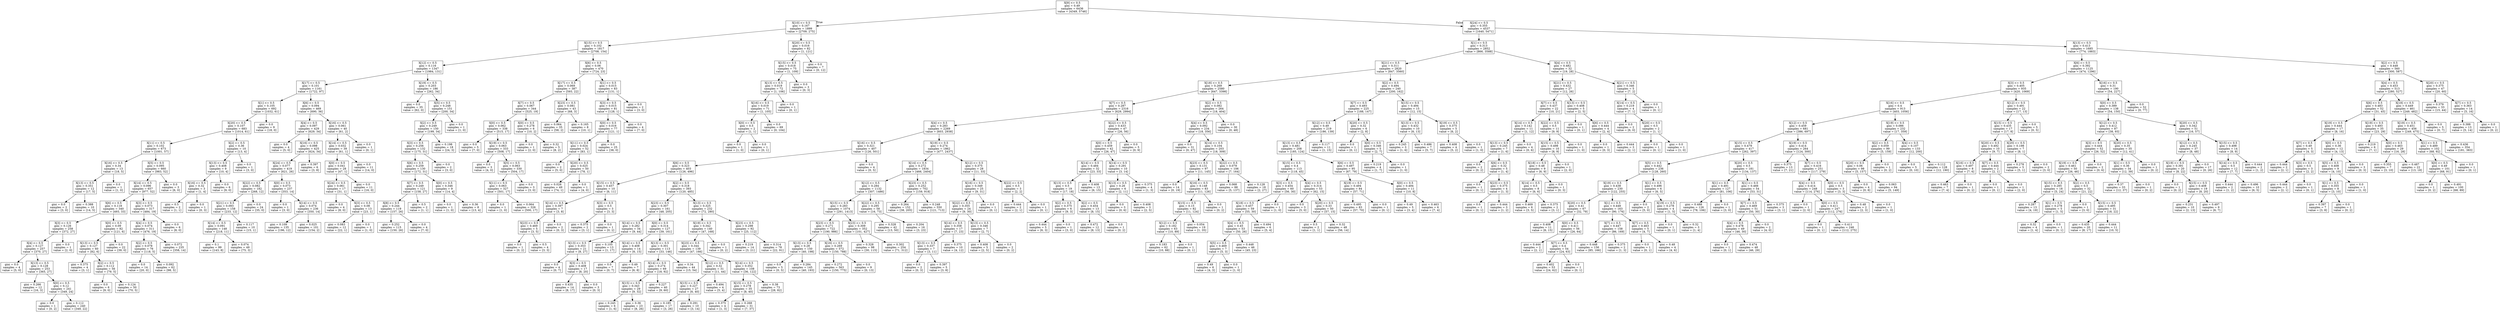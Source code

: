 digraph Tree {
node [shape=box] ;
0 [label="X[9] <= 0.5\ngini = 0.49\nsamples = 6436\nvalue = [4349, 5746]"] ;
1 [label="X[10] <= 0.5\ngini = 0.167\nsamples = 1899\nvalue = [2709, 275]"] ;
0 -> 1 [labeldistance=2.5, labelangle=45, headlabel="True"] ;
2 [label="X[15] <= 0.5\ngini = 0.102\nsamples = 1817\nvalue = [2708, 154]"] ;
1 -> 2 ;
3 [label="X[12] <= 0.5\ngini = 0.116\nsamples = 1347\nvalue = [1984, 131]"] ;
2 -> 3 ;
4 [label="X[17] <= 0.5\ngini = 0.101\nsamples = 1161\nvalue = [1722, 97]"] ;
3 -> 4 ;
5 [label="X[1] <= 0.5\ngini = 0.105\nsamples = 692\nvalue = [1032, 61]"] ;
4 -> 5 ;
6 [label="X[20] <= 0.5\ngini = 0.107\nsamples = 683\nvalue = [1014, 61]"] ;
5 -> 6 ;
7 [label="X[11] <= 0.5\ngini = 0.102\nsamples = 673\nvalue = [1001, 57]"] ;
6 -> 7 ;
8 [label="X[16] <= 0.5\ngini = 0.34\nsamples = 13\nvalue = [18, 5]"] ;
7 -> 8 ;
9 [label="X[13] <= 0.5\ngini = 0.351\nsamples = 12\nvalue = [17, 5]"] ;
8 -> 9 ;
10 [label="gini = 0.0\nsamples = 2\nvalue = [3, 0]"] ;
9 -> 10 ;
11 [label="gini = 0.388\nsamples = 10\nvalue = [14, 5]"] ;
9 -> 11 ;
12 [label="gini = 0.0\nsamples = 1\nvalue = [1, 0]"] ;
8 -> 12 ;
13 [label="X[5] <= 0.5\ngini = 0.095\nsamples = 660\nvalue = [983, 52]"] ;
7 -> 13 ;
14 [label="X[14] <= 0.5\ngini = 0.096\nsamples = 657\nvalue = [977, 52]"] ;
13 -> 14 ;
15 [label="X[6] <= 0.5\ngini = 0.118\nsamples = 340\nvalue = [493, 33]"] ;
14 -> 15 ;
16 [label="X[3] <= 0.5\ngini = 0.126\nsamples = 258\nvalue = [372, 27]"] ;
15 -> 16 ;
17 [label="X[4] <= 0.5\ngini = 0.127\nsamples = 257\nvalue = [370, 27]"] ;
16 -> 17 ;
18 [label="gini = 0.0\nsamples = 4\nvalue = [5, 0]"] ;
17 -> 18 ;
19 [label="X[13] <= 0.5\ngini = 0.128\nsamples = 253\nvalue = [365, 27]"] ;
17 -> 19 ;
20 [label="gini = 0.266\nsamples = 12\nvalue = [16, 3]"] ;
19 -> 20 ;
21 [label="X[0] <= 0.5\ngini = 0.12\nsamples = 241\nvalue = [349, 24]"] ;
19 -> 21 ;
22 [label="gini = 0.0\nsamples = 1\nvalue = [0, 2]"] ;
21 -> 22 ;
23 [label="gini = 0.112\nsamples = 240\nvalue = [349, 22]"] ;
21 -> 23 ;
24 [label="gini = 0.0\nsamples = 1\nvalue = [2, 0]"] ;
16 -> 24 ;
25 [label="X[0] <= 0.5\ngini = 0.09\nsamples = 82\nvalue = [121, 6]"] ;
15 -> 25 ;
26 [label="X[13] <= 0.5\ngini = 0.127\nsamples = 60\nvalue = [82, 6]"] ;
25 -> 26 ;
27 [label="gini = 0.375\nsamples = 4\nvalue = [3, 1]"] ;
26 -> 27 ;
28 [label="X[2] <= 0.5\ngini = 0.112\nsamples = 56\nvalue = [79, 5]"] ;
26 -> 28 ;
29 [label="gini = 0.0\nsamples = 6\nvalue = [9, 0]"] ;
28 -> 29 ;
30 [label="gini = 0.124\nsamples = 50\nvalue = [70, 5]"] ;
28 -> 30 ;
31 [label="gini = 0.0\nsamples = 22\nvalue = [39, 0]"] ;
25 -> 31 ;
32 [label="X[3] <= 0.5\ngini = 0.073\nsamples = 317\nvalue = [484, 19]"] ;
14 -> 32 ;
33 [label="X[4] <= 0.5\ngini = 0.074\nsamples = 311\nvalue = [476, 19]"] ;
32 -> 33 ;
34 [label="X[2] <= 0.5\ngini = 0.078\nsamples = 76\nvalue = [118, 5]"] ;
33 -> 34 ;
35 [label="gini = 0.0\nsamples = 14\nvalue = [20, 0]"] ;
34 -> 35 ;
36 [label="gini = 0.092\nsamples = 62\nvalue = [98, 5]"] ;
34 -> 36 ;
37 [label="gini = 0.072\nsamples = 235\nvalue = [358, 14]"] ;
33 -> 37 ;
38 [label="gini = 0.0\nsamples = 6\nvalue = [8, 0]"] ;
32 -> 38 ;
39 [label="gini = 0.0\nsamples = 3\nvalue = [6, 0]"] ;
13 -> 39 ;
40 [label="X[2] <= 0.5\ngini = 0.36\nsamples = 10\nvalue = [13, 4]"] ;
6 -> 40 ;
41 [label="X[13] <= 0.5\ngini = 0.408\nsamples = 9\nvalue = [10, 4]"] ;
40 -> 41 ;
42 [label="X[16] <= 0.5\ngini = 0.32\nsamples = 3\nvalue = [1, 4]"] ;
41 -> 42 ;
43 [label="gini = 0.5\nsamples = 2\nvalue = [1, 1]"] ;
42 -> 43 ;
44 [label="gini = 0.0\nsamples = 1\nvalue = [0, 3]"] ;
42 -> 44 ;
45 [label="gini = 0.0\nsamples = 6\nvalue = [9, 0]"] ;
41 -> 45 ;
46 [label="gini = 0.0\nsamples = 1\nvalue = [3, 0]"] ;
40 -> 46 ;
47 [label="gini = 0.0\nsamples = 9\nvalue = [18, 0]"] ;
5 -> 47 ;
48 [label="X[6] <= 0.5\ngini = 0.094\nsamples = 469\nvalue = [690, 36]"] ;
4 -> 48 ;
49 [label="X[4] <= 0.5\ngini = 0.097\nsamples = 429\nvalue = [629, 34]"] ;
48 -> 49 ;
50 [label="gini = 0.0\nsamples = 4\nvalue = [5, 0]"] ;
49 -> 50 ;
51 [label="X[16] <= 0.5\ngini = 0.098\nsamples = 425\nvalue = [624, 34]"] ;
49 -> 51 ;
52 [label="X[24] <= 0.5\ngini = 0.077\nsamples = 419\nvalue = [621, 26]"] ;
51 -> 52 ;
53 [label="X[22] <= 0.5\ngini = 0.082\nsamples = 182\nvalue = [268, 12]"] ;
52 -> 53 ;
54 [label="X[21] <= 0.5\ngini = 0.093\nsamples = 158\nvalue = [233, 12]"] ;
53 -> 54 ;
55 [label="X[14] <= 0.5\ngini = 0.091\nsamples = 148\nvalue = [218, 11]"] ;
54 -> 55 ;
56 [label="gini = 0.1\nsamples = 99\nvalue = [143, 8]"] ;
55 -> 56 ;
57 [label="gini = 0.074\nsamples = 49\nvalue = [75, 3]"] ;
55 -> 57 ;
58 [label="gini = 0.117\nsamples = 10\nvalue = [15, 1]"] ;
54 -> 58 ;
59 [label="gini = 0.0\nsamples = 24\nvalue = [35, 0]"] ;
53 -> 59 ;
60 [label="X[0] <= 0.5\ngini = 0.073\nsamples = 237\nvalue = [353, 14]"] ;
52 -> 60 ;
61 [label="gini = 0.0\nsamples = 1\nvalue = [3, 0]"] ;
60 -> 61 ;
62 [label="X[14] <= 0.5\ngini = 0.074\nsamples = 236\nvalue = [350, 14]"] ;
60 -> 62 ;
63 [label="gini = 0.109\nsamples = 135\nvalue = [196, 12]"] ;
62 -> 63 ;
64 [label="gini = 0.025\nsamples = 101\nvalue = [154, 2]"] ;
62 -> 64 ;
65 [label="gini = 0.397\nsamples = 6\nvalue = [3, 8]"] ;
51 -> 65 ;
66 [label="X[16] <= 0.5\ngini = 0.061\nsamples = 40\nvalue = [61, 2]"] ;
48 -> 66 ;
67 [label="X[14] <= 0.5\ngini = 0.032\nsamples = 39\nvalue = [61, 1]"] ;
66 -> 67 ;
68 [label="X[0] <= 0.5\ngini = 0.041\nsamples = 28\nvalue = [47, 1]"] ;
67 -> 68 ;
69 [label="X[24] <= 0.5\ngini = 0.061\nsamples = 17\nvalue = [31, 1]"] ;
68 -> 69 ;
70 [label="gini = 0.0\nsamples = 4\nvalue = [8, 0]"] ;
69 -> 70 ;
71 [label="X[3] <= 0.5\ngini = 0.08\nsamples = 13\nvalue = [23, 1]"] ;
69 -> 71 ;
72 [label="gini = 0.083\nsamples = 12\nvalue = [22, 1]"] ;
71 -> 72 ;
73 [label="gini = 0.0\nsamples = 1\nvalue = [1, 0]"] ;
71 -> 73 ;
74 [label="gini = 0.0\nsamples = 11\nvalue = [16, 0]"] ;
68 -> 74 ;
75 [label="gini = 0.0\nsamples = 11\nvalue = [14, 0]"] ;
67 -> 75 ;
76 [label="gini = 0.0\nsamples = 1\nvalue = [0, 1]"] ;
66 -> 76 ;
77 [label="X[19] <= 0.5\ngini = 0.203\nsamples = 186\nvalue = [262, 34]"] ;
3 -> 77 ;
78 [label="gini = 0.0\nsamples = 35\nvalue = [62, 0]"] ;
77 -> 78 ;
79 [label="X[5] <= 0.5\ngini = 0.248\nsamples = 151\nvalue = [200, 34]"] ;
77 -> 79 ;
80 [label="X[2] <= 0.5\ngini = 0.249\nsamples = 150\nvalue = [199, 34]"] ;
79 -> 80 ;
81 [label="X[3] <= 0.5\ngini = 0.256\nsamples = 132\nvalue = [175, 31]"] ;
80 -> 81 ;
82 [label="X[6] <= 0.5\ngini = 0.259\nsamples = 130\nvalue = [172, 31]"] ;
81 -> 82 ;
83 [label="X[7] <= 0.5\ngini = 0.249\nsamples = 121\nvalue = [158, 27]"] ;
82 -> 83 ;
84 [label="X[8] <= 0.5\ngini = 0.244\nsamples = 119\nvalue = [157, 26]"] ;
83 -> 84 ;
85 [label="gini = 0.252\nsamples = 115\nvalue = [150, 26]"] ;
84 -> 85 ;
86 [label="gini = 0.0\nsamples = 4\nvalue = [7, 0]"] ;
84 -> 86 ;
87 [label="gini = 0.5\nsamples = 2\nvalue = [1, 1]"] ;
83 -> 87 ;
88 [label="X[0] <= 0.5\ngini = 0.346\nsamples = 9\nvalue = [14, 4]"] ;
82 -> 88 ;
89 [label="gini = 0.0\nsamples = 1\nvalue = [1, 0]"] ;
88 -> 89 ;
90 [label="gini = 0.36\nsamples = 8\nvalue = [13, 4]"] ;
88 -> 90 ;
91 [label="gini = 0.0\nsamples = 2\nvalue = [3, 0]"] ;
81 -> 91 ;
92 [label="gini = 0.198\nsamples = 18\nvalue = [24, 3]"] ;
80 -> 92 ;
93 [label="gini = 0.0\nsamples = 1\nvalue = [1, 0]"] ;
79 -> 93 ;
94 [label="X[6] <= 0.5\ngini = 0.06\nsamples = 470\nvalue = [724, 23]"] ;
2 -> 94 ;
95 [label="X[17] <= 0.5\ngini = 0.069\nsamples = 387\nvalue = [593, 22]"] ;
94 -> 95 ;
96 [label="X[7] <= 0.5\ngini = 0.067\nsamples = 344\nvalue = [525, 19]"] ;
95 -> 96 ;
97 [label="X[0] <= 0.5\ngini = 0.062\nsamples = 338\nvalue = [515, 17]"] ;
96 -> 97 ;
98 [label="gini = 0.0\nsamples = 5\nvalue = [7, 0]"] ;
97 -> 98 ;
99 [label="X[19] <= 0.5\ngini = 0.063\nsamples = 333\nvalue = [508, 17]"] ;
97 -> 99 ;
100 [label="gini = 0.0\nsamples = 3\nvalue = [4, 0]"] ;
99 -> 100 ;
101 [label="X[5] <= 0.5\ngini = 0.063\nsamples = 330\nvalue = [504, 17]"] ;
99 -> 101 ;
102 [label="X[11] <= 0.5\ngini = 0.063\nsamples = 327\nvalue = [501, 17]"] ;
101 -> 102 ;
103 [label="gini = 0.0\nsamples = 1\nvalue = [1, 0]"] ;
102 -> 103 ;
104 [label="gini = 0.064\nsamples = 326\nvalue = [500, 17]"] ;
102 -> 104 ;
105 [label="gini = 0.0\nsamples = 3\nvalue = [3, 0]"] ;
101 -> 105 ;
106 [label="X[0] <= 0.5\ngini = 0.278\nsamples = 6\nvalue = [10, 2]"] ;
96 -> 106 ;
107 [label="gini = 0.0\nsamples = 1\nvalue = [2, 0]"] ;
106 -> 107 ;
108 [label="gini = 0.32\nsamples = 5\nvalue = [8, 2]"] ;
106 -> 108 ;
109 [label="X[23] <= 0.5\ngini = 0.081\nsamples = 43\nvalue = [68, 3]"] ;
95 -> 109 ;
110 [label="gini = 0.064\nsamples = 35\nvalue = [58, 2]"] ;
109 -> 110 ;
111 [label="gini = 0.165\nsamples = 8\nvalue = [10, 1]"] ;
109 -> 111 ;
112 [label="X[1] <= 0.5\ngini = 0.015\nsamples = 83\nvalue = [131, 1]"] ;
94 -> 112 ;
113 [label="X[3] <= 0.5\ngini = 0.015\nsamples = 81\nvalue = [128, 1]"] ;
112 -> 113 ;
114 [label="X[0] <= 0.5\ngini = 0.016\nsamples = 77\nvalue = [121, 1]"] ;
113 -> 114 ;
115 [label="X[11] <= 0.5\ngini = 0.024\nsamples = 52\nvalue = [83, 1]"] ;
114 -> 115 ;
116 [label="gini = 0.0\nsamples = 2\nvalue = [5, 0]"] ;
115 -> 116 ;
117 [label="X[20] <= 0.5\ngini = 0.025\nsamples = 50\nvalue = [78, 1]"] ;
115 -> 117 ;
118 [label="gini = 0.026\nsamples = 49\nvalue = [74, 1]"] ;
117 -> 118 ;
119 [label="gini = 0.0\nsamples = 1\nvalue = [4, 0]"] ;
117 -> 119 ;
120 [label="gini = 0.0\nsamples = 25\nvalue = [38, 0]"] ;
114 -> 120 ;
121 [label="gini = 0.0\nsamples = 4\nvalue = [7, 0]"] ;
113 -> 121 ;
122 [label="gini = 0.0\nsamples = 2\nvalue = [3, 0]"] ;
112 -> 122 ;
123 [label="X[20] <= 0.5\ngini = 0.016\nsamples = 82\nvalue = [1, 121]"] ;
1 -> 123 ;
124 [label="X[15] <= 0.5\ngini = 0.018\nsamples = 75\nvalue = [1, 109]"] ;
123 -> 124 ;
125 [label="X[13] <= 0.5\ngini = 0.019\nsamples = 72\nvalue = [1, 106]"] ;
124 -> 125 ;
126 [label="X[16] <= 0.5\ngini = 0.019\nsamples = 71\nvalue = [1, 105]"] ;
125 -> 126 ;
127 [label="X[0] <= 0.5\ngini = 0.5\nsamples = 2\nvalue = [1, 1]"] ;
126 -> 127 ;
128 [label="gini = 0.0\nsamples = 1\nvalue = [1, 0]"] ;
127 -> 128 ;
129 [label="gini = 0.0\nsamples = 1\nvalue = [0, 1]"] ;
127 -> 129 ;
130 [label="gini = 0.0\nsamples = 69\nvalue = [0, 104]"] ;
126 -> 130 ;
131 [label="gini = 0.0\nsamples = 1\nvalue = [0, 1]"] ;
125 -> 131 ;
132 [label="gini = 0.0\nsamples = 3\nvalue = [0, 3]"] ;
124 -> 132 ;
133 [label="gini = 0.0\nsamples = 7\nvalue = [0, 12]"] ;
123 -> 133 ;
134 [label="X[24] <= 0.5\ngini = 0.355\nsamples = 4537\nvalue = [1640, 5471]"] ;
0 -> 134 [labeldistance=2.5, labelangle=-45, headlabel="False"] ;
135 [label="X[1] <= 0.5\ngini = 0.313\nsamples = 2852\nvalue = [866, 3588]"] ;
134 -> 135 ;
136 [label="X[21] <= 0.5\ngini = 0.311\nsamples = 2820\nvalue = [847, 3560]"] ;
135 -> 136 ;
137 [label="X[18] <= 0.5\ngini = 0.269\nsamples = 2580\nvalue = [647, 3398]"] ;
136 -> 137 ;
138 [label="X[7] <= 0.5\ngini = 0.287\nsamples = 2316\nvalue = [629, 2994]"] ;
137 -> 138 ;
139 [label="X[4] <= 0.5\ngini = 0.283\nsamples = 2269\nvalue = [603, 2938]"] ;
138 -> 139 ;
140 [label="X[16] <= 0.5\ngini = 0.321\nsamples = 407\nvalue = [126, 501]"] ;
139 -> 140 ;
141 [label="X[6] <= 0.5\ngini = 0.323\nsamples = 403\nvalue = [126, 496]"] ;
140 -> 141 ;
142 [label="X[15] <= 0.5\ngini = 0.457\nsamples = 10\nvalue = [6, 11]"] ;
141 -> 142 ;
143 [label="X[14] <= 0.5\ngini = 0.397\nsamples = 7\nvalue = [3, 8]"] ;
142 -> 143 ;
144 [label="X[23] <= 0.5\ngini = 0.469\nsamples = 5\nvalue = [3, 5]"] ;
143 -> 144 ;
145 [label="gini = 0.0\nsamples = 1\nvalue = [0, 2]"] ;
144 -> 145 ;
146 [label="gini = 0.5\nsamples = 4\nvalue = [3, 3]"] ;
144 -> 146 ;
147 [label="gini = 0.0\nsamples = 2\nvalue = [0, 3]"] ;
143 -> 147 ;
148 [label="X[3] <= 0.5\ngini = 0.5\nsamples = 3\nvalue = [3, 3]"] ;
142 -> 148 ;
149 [label="gini = 0.375\nsamples = 2\nvalue = [3, 1]"] ;
148 -> 149 ;
150 [label="gini = 0.0\nsamples = 1\nvalue = [0, 2]"] ;
148 -> 150 ;
151 [label="X[2] <= 0.5\ngini = 0.318\nsamples = 393\nvalue = [120, 485]"] ;
141 -> 151 ;
152 [label="X[23] <= 0.5\ngini = 0.307\nsamples = 161\nvalue = [48, 205]"] ;
151 -> 152 ;
153 [label="X[14] <= 0.5\ngini = 0.282\nsamples = 34\nvalue = [9, 44]"] ;
152 -> 153 ;
154 [label="X[13] <= 0.5\ngini = 0.353\nsamples = 21\nvalue = [8, 27]"] ;
153 -> 154 ;
155 [label="gini = 0.0\nsamples = 4\nvalue = [0, 7]"] ;
154 -> 155 ;
156 [label="X[3] <= 0.5\ngini = 0.408\nsamples = 17\nvalue = [8, 20]"] ;
154 -> 156 ;
157 [label="gini = 0.435\nsamples = 14\nvalue = [8, 17]"] ;
156 -> 157 ;
158 [label="gini = 0.0\nsamples = 3\nvalue = [0, 3]"] ;
156 -> 158 ;
159 [label="gini = 0.105\nsamples = 13\nvalue = [1, 17]"] ;
153 -> 159 ;
160 [label="X[0] <= 0.5\ngini = 0.314\nsamples = 127\nvalue = [39, 161]"] ;
152 -> 160 ;
161 [label="X[14] <= 0.5\ngini = 0.408\nsamples = 14\nvalue = [6, 15]"] ;
160 -> 161 ;
162 [label="gini = 0.0\nsamples = 7\nvalue = [0, 7]"] ;
161 -> 162 ;
163 [label="gini = 0.49\nsamples = 7\nvalue = [6, 8]"] ;
161 -> 163 ;
164 [label="X[13] <= 0.5\ngini = 0.301\nsamples = 113\nvalue = [33, 146]"] ;
160 -> 164 ;
165 [label="X[14] <= 0.5\ngini = 0.274\nsamples = 69\nvalue = [18, 92]"] ;
164 -> 165 ;
166 [label="X[15] <= 0.5\ngini = 0.343\nsamples = 29\nvalue = [9, 32]"] ;
165 -> 166 ;
167 [label="gini = 0.245\nsamples = 6\nvalue = [1, 6]"] ;
166 -> 167 ;
168 [label="gini = 0.36\nsamples = 23\nvalue = [8, 26]"] ;
166 -> 168 ;
169 [label="gini = 0.227\nsamples = 40\nvalue = [9, 60]"] ;
165 -> 169 ;
170 [label="gini = 0.34\nsamples = 44\nvalue = [15, 54]"] ;
164 -> 170 ;
171 [label="X[13] <= 0.5\ngini = 0.325\nsamples = 232\nvalue = [72, 280]"] ;
151 -> 171 ;
172 [label="X[19] <= 0.5\ngini = 0.342\nsamples = 140\nvalue = [47, 168]"] ;
171 -> 172 ;
173 [label="X[23] <= 0.5\ngini = 0.344\nsamples = 139\nvalue = [47, 166]"] ;
172 -> 173 ;
174 [label="X[12] <= 0.5\ngini = 0.32\nsamples = 31\nvalue = [11, 44]"] ;
173 -> 174 ;
175 [label="X[15] <= 0.5\ngini = 0.227\nsamples = 27\nvalue = [6, 40]"] ;
174 -> 175 ;
176 [label="gini = 0.185\nsamples = 17\nvalue = [3, 26]"] ;
175 -> 176 ;
177 [label="gini = 0.291\nsamples = 10\nvalue = [3, 14]"] ;
175 -> 177 ;
178 [label="gini = 0.494\nsamples = 4\nvalue = [5, 4]"] ;
174 -> 178 ;
179 [label="X[14] <= 0.5\ngini = 0.352\nsamples = 108\nvalue = [36, 122]"] ;
173 -> 179 ;
180 [label="X[15] <= 0.5\ngini = 0.278\nsamples = 35\nvalue = [8, 40]"] ;
179 -> 180 ;
181 [label="gini = 0.375\nsamples = 4\nvalue = [1, 3]"] ;
180 -> 181 ;
182 [label="gini = 0.268\nsamples = 31\nvalue = [7, 37]"] ;
180 -> 182 ;
183 [label="gini = 0.38\nsamples = 73\nvalue = [28, 82]"] ;
179 -> 183 ;
184 [label="gini = 0.0\nsamples = 1\nvalue = [0, 2]"] ;
172 -> 184 ;
185 [label="X[23] <= 0.5\ngini = 0.298\nsamples = 92\nvalue = [25, 112]"] ;
171 -> 185 ;
186 [label="gini = 0.219\nsamples = 14\nvalue = [3, 21]"] ;
185 -> 186 ;
187 [label="gini = 0.314\nsamples = 78\nvalue = [22, 91]"] ;
185 -> 187 ;
188 [label="gini = 0.0\nsamples = 4\nvalue = [0, 5]"] ;
140 -> 188 ;
189 [label="X[19] <= 0.5\ngini = 0.274\nsamples = 1862\nvalue = [477, 2437]"] ;
139 -> 189 ;
190 [label="X[14] <= 0.5\ngini = 0.272\nsamples = 1834\nvalue = [466, 2404]"] ;
189 -> 190 ;
191 [label="X[12] <= 0.5\ngini = 0.284\nsamples = 1132\nvalue = [307, 1486]"] ;
190 -> 191 ;
192 [label="X[15] <= 0.5\ngini = 0.283\nsamples = 1074\nvalue = [291, 1413]"] ;
191 -> 192 ;
193 [label="X[23] <= 0.5\ngini = 0.271\nsamples = 722\nvalue = [190, 986]"] ;
192 -> 193 ;
194 [label="X[13] <= 0.5\ngini = 0.28\nsamples = 150\nvalue = [40, 198]"] ;
193 -> 194 ;
195 [label="gini = 0.0\nsamples = 5\nvalue = [0, 5]"] ;
194 -> 195 ;
196 [label="gini = 0.284\nsamples = 145\nvalue = [40, 193]"] ;
194 -> 196 ;
197 [label="X[16] <= 0.5\ngini = 0.269\nsamples = 572\nvalue = [150, 788]"] ;
193 -> 197 ;
198 [label="gini = 0.272\nsamples = 563\nvalue = [150, 775]"] ;
197 -> 198 ;
199 [label="gini = 0.0\nsamples = 9\nvalue = [0, 13]"] ;
197 -> 199 ;
200 [label="X[23] <= 0.5\ngini = 0.309\nsamples = 352\nvalue = [101, 427]"] ;
192 -> 200 ;
201 [label="gini = 0.328\nsamples = 98\nvalue = [30, 115]"] ;
200 -> 201 ;
202 [label="gini = 0.302\nsamples = 254\nvalue = [71, 312]"] ;
200 -> 202 ;
203 [label="X[22] <= 0.5\ngini = 0.295\nsamples = 58\nvalue = [16, 73]"] ;
191 -> 203 ;
204 [label="gini = 0.328\nsamples = 42\nvalue = [13, 50]"] ;
203 -> 204 ;
205 [label="gini = 0.204\nsamples = 16\nvalue = [3, 23]"] ;
203 -> 205 ;
206 [label="X[23] <= 0.5\ngini = 0.252\nsamples = 702\nvalue = [159, 918]"] ;
190 -> 206 ;
207 [label="gini = 0.264\nsamples = 152\nvalue = [38, 205]"] ;
206 -> 207 ;
208 [label="gini = 0.248\nsamples = 550\nvalue = [121, 713]"] ;
206 -> 208 ;
209 [label="X[12] <= 0.5\ngini = 0.375\nsamples = 28\nvalue = [11, 33]"] ;
189 -> 209 ;
210 [label="X[16] <= 0.5\ngini = 0.349\nsamples = 25\nvalue = [9, 31]"] ;
209 -> 210 ;
211 [label="X[22] <= 0.5\ngini = 0.355\nsamples = 24\nvalue = [9, 30]"] ;
210 -> 211 ;
212 [label="X[14] <= 0.5\ngini = 0.358\nsamples = 17\nvalue = [7, 23]"] ;
211 -> 212 ;
213 [label="X[13] <= 0.5\ngini = 0.337\nsamples = 7\nvalue = [3, 11]"] ;
212 -> 213 ;
214 [label="gini = 0.0\nsamples = 2\nvalue = [0, 3]"] ;
213 -> 214 ;
215 [label="gini = 0.397\nsamples = 5\nvalue = [3, 8]"] ;
213 -> 215 ;
216 [label="gini = 0.375\nsamples = 10\nvalue = [4, 12]"] ;
212 -> 216 ;
217 [label="X[13] <= 0.5\ngini = 0.346\nsamples = 7\nvalue = [2, 7]"] ;
211 -> 217 ;
218 [label="gini = 0.408\nsamples = 5\nvalue = [2, 5]"] ;
217 -> 218 ;
219 [label="gini = 0.0\nsamples = 2\nvalue = [0, 2]"] ;
217 -> 219 ;
220 [label="gini = 0.0\nsamples = 1\nvalue = [0, 1]"] ;
210 -> 220 ;
221 [label="X[22] <= 0.5\ngini = 0.5\nsamples = 3\nvalue = [2, 2]"] ;
209 -> 221 ;
222 [label="gini = 0.444\nsamples = 2\nvalue = [2, 1]"] ;
221 -> 222 ;
223 [label="gini = 0.0\nsamples = 1\nvalue = [0, 1]"] ;
221 -> 223 ;
224 [label="X[22] <= 0.5\ngini = 0.433\nsamples = 47\nvalue = [26, 56]"] ;
138 -> 224 ;
225 [label="X[0] <= 0.5\ngini = 0.459\nsamples = 42\nvalue = [26, 47]"] ;
224 -> 225 ;
226 [label="X[14] <= 0.5\ngini = 0.484\nsamples = 32\nvalue = [23, 33]"] ;
225 -> 226 ;
227 [label="X[13] <= 0.5\ngini = 0.5\nsamples = 19\nvalue = [17, 18]"] ;
226 -> 227 ;
228 [label="X[2] <= 0.5\ngini = 0.375\nsamples = 6\nvalue = [9, 3]"] ;
227 -> 228 ;
229 [label="gini = 0.444\nsamples = 5\nvalue = [6, 3]"] ;
228 -> 229 ;
230 [label="gini = 0.0\nsamples = 1\nvalue = [3, 0]"] ;
228 -> 230 ;
231 [label="X[2] <= 0.5\ngini = 0.454\nsamples = 13\nvalue = [8, 15]"] ;
227 -> 231 ;
232 [label="gini = 0.472\nsamples = 12\nvalue = [8, 13]"] ;
231 -> 232 ;
233 [label="gini = 0.0\nsamples = 1\nvalue = [0, 2]"] ;
231 -> 233 ;
234 [label="gini = 0.408\nsamples = 13\nvalue = [6, 15]"] ;
226 -> 234 ;
235 [label="X[14] <= 0.5\ngini = 0.291\nsamples = 10\nvalue = [3, 14]"] ;
225 -> 235 ;
236 [label="X[13] <= 0.5\ngini = 0.26\nsamples = 6\nvalue = [2, 11]"] ;
235 -> 236 ;
237 [label="gini = 0.0\nsamples = 3\nvalue = [0, 6]"] ;
236 -> 237 ;
238 [label="gini = 0.408\nsamples = 3\nvalue = [2, 5]"] ;
236 -> 238 ;
239 [label="gini = 0.375\nsamples = 4\nvalue = [1, 3]"] ;
235 -> 239 ;
240 [label="gini = 0.0\nsamples = 5\nvalue = [0, 9]"] ;
224 -> 240 ;
241 [label="X[2] <= 0.5\ngini = 0.082\nsamples = 264\nvalue = [18, 404]"] ;
137 -> 241 ;
242 [label="X[4] <= 0.5\ngini = 0.092\nsamples = 234\nvalue = [18, 356]"] ;
241 -> 242 ;
243 [label="gini = 0.0\nsamples = 31\nvalue = [0, 47]"] ;
242 -> 243 ;
244 [label="X[14] <= 0.5\ngini = 0.104\nsamples = 203\nvalue = [18, 309]"] ;
242 -> 244 ;
245 [label="X[23] <= 0.5\ngini = 0.131\nsamples = 97\nvalue = [11, 145]"] ;
244 -> 245 ;
246 [label="gini = 0.0\nsamples = 14\nvalue = [0, 19]"] ;
245 -> 246 ;
247 [label="X[16] <= 0.5\ngini = 0.148\nsamples = 83\nvalue = [11, 126]"] ;
245 -> 247 ;
248 [label="X[15] <= 0.5\ngini = 0.15\nsamples = 82\nvalue = [11, 124]"] ;
247 -> 248 ;
249 [label="X[12] <= 0.5\ngini = 0.182\nsamples = 63\nvalue = [10, 89]"] ;
248 -> 249 ;
250 [label="gini = 0.183\nsamples = 62\nvalue = [10, 88]"] ;
249 -> 250 ;
251 [label="gini = 0.0\nsamples = 1\nvalue = [0, 1]"] ;
249 -> 251 ;
252 [label="gini = 0.054\nsamples = 19\nvalue = [1, 35]"] ;
248 -> 252 ;
253 [label="gini = 0.0\nsamples = 1\nvalue = [0, 2]"] ;
247 -> 253 ;
254 [label="X[22] <= 0.5\ngini = 0.079\nsamples = 106\nvalue = [7, 164]"] ;
244 -> 254 ;
255 [label="gini = 0.068\nsamples = 88\nvalue = [5, 137]"] ;
254 -> 255 ;
256 [label="gini = 0.128\nsamples = 18\nvalue = [2, 27]"] ;
254 -> 256 ;
257 [label="gini = 0.0\nsamples = 30\nvalue = [0, 48]"] ;
241 -> 257 ;
258 [label="X[2] <= 0.5\ngini = 0.494\nsamples = 240\nvalue = [200, 162]"] ;
136 -> 258 ;
259 [label="X[7] <= 0.5\ngini = 0.493\nsamples = 225\nvalue = [188, 147]"] ;
258 -> 259 ;
260 [label="X[12] <= 0.5\ngini = 0.49\nsamples = 219\nvalue = [186, 139]"] ;
259 -> 260 ;
261 [label="X[13] <= 0.5\ngini = 0.481\nsamples = 208\nvalue = [185, 124]"] ;
260 -> 261 ;
262 [label="X[15] <= 0.5\ngini = 0.4\nsamples = 113\nvalue = [118, 45]"] ;
261 -> 262 ;
263 [label="X[3] <= 0.5\ngini = 0.454\nsamples = 60\nvalue = [56, 30]"] ;
262 -> 263 ;
264 [label="X[18] <= 0.5\ngini = 0.457\nsamples = 59\nvalue = [55, 30]"] ;
263 -> 264 ;
265 [label="X[4] <= 0.5\ngini = 0.45\nsamples = 53\nvalue = [50, 26]"] ;
264 -> 265 ;
266 [label="X[5] <= 0.5\ngini = 0.469\nsamples = 7\nvalue = [5, 3]"] ;
265 -> 266 ;
267 [label="gini = 0.49\nsamples = 6\nvalue = [4, 3]"] ;
266 -> 267 ;
268 [label="gini = 0.0\nsamples = 1\nvalue = [1, 0]"] ;
266 -> 268 ;
269 [label="gini = 0.448\nsamples = 46\nvalue = [45, 23]"] ;
265 -> 269 ;
270 [label="gini = 0.494\nsamples = 6\nvalue = [5, 4]"] ;
264 -> 270 ;
271 [label="gini = 0.0\nsamples = 1\nvalue = [1, 0]"] ;
263 -> 271 ;
272 [label="X[4] <= 0.5\ngini = 0.314\nsamples = 53\nvalue = [62, 15]"] ;
262 -> 272 ;
273 [label="gini = 0.0\nsamples = 3\nvalue = [5, 0]"] ;
272 -> 273 ;
274 [label="X[20] <= 0.5\ngini = 0.33\nsamples = 50\nvalue = [57, 15]"] ;
272 -> 274 ;
275 [label="gini = 0.5\nsamples = 2\nvalue = [1, 1]"] ;
274 -> 275 ;
276 [label="gini = 0.32\nsamples = 48\nvalue = [56, 14]"] ;
274 -> 276 ;
277 [label="X[6] <= 0.5\ngini = 0.497\nsamples = 95\nvalue = [67, 79]"] ;
261 -> 277 ;
278 [label="X[19] <= 0.5\ngini = 0.494\nsamples = 84\nvalue = [57, 71]"] ;
277 -> 278 ;
279 [label="gini = 0.495\nsamples = 83\nvalue = [57, 70]"] ;
278 -> 279 ;
280 [label="gini = 0.0\nsamples = 1\nvalue = [0, 1]"] ;
278 -> 280 ;
281 [label="X[0] <= 0.5\ngini = 0.494\nsamples = 11\nvalue = [10, 8]"] ;
277 -> 281 ;
282 [label="gini = 0.49\nsamples = 5\nvalue = [3, 4]"] ;
281 -> 282 ;
283 [label="gini = 0.463\nsamples = 6\nvalue = [7, 4]"] ;
281 -> 283 ;
284 [label="gini = 0.117\nsamples = 11\nvalue = [1, 15]"] ;
260 -> 284 ;
285 [label="X[20] <= 0.5\ngini = 0.32\nsamples = 6\nvalue = [2, 8]"] ;
259 -> 285 ;
286 [label="gini = 0.0\nsamples = 1\nvalue = [0, 1]"] ;
285 -> 286 ;
287 [label="X[0] <= 0.5\ngini = 0.346\nsamples = 5\nvalue = [2, 7]"] ;
285 -> 287 ;
288 [label="gini = 0.219\nsamples = 4\nvalue = [1, 7]"] ;
287 -> 288 ;
289 [label="gini = 0.0\nsamples = 1\nvalue = [1, 0]"] ;
287 -> 289 ;
290 [label="X[15] <= 0.5\ngini = 0.494\nsamples = 15\nvalue = [12, 15]"] ;
258 -> 290 ;
291 [label="X[13] <= 0.5\ngini = 0.432\nsamples = 10\nvalue = [6, 13]"] ;
290 -> 291 ;
292 [label="gini = 0.245\nsamples = 3\nvalue = [1, 6]"] ;
291 -> 292 ;
293 [label="gini = 0.486\nsamples = 7\nvalue = [5, 7]"] ;
291 -> 293 ;
294 [label="X[19] <= 0.5\ngini = 0.375\nsamples = 5\nvalue = [6, 2]"] ;
290 -> 294 ;
295 [label="gini = 0.408\nsamples = 4\nvalue = [5, 2]"] ;
294 -> 295 ;
296 [label="gini = 0.0\nsamples = 1\nvalue = [1, 0]"] ;
294 -> 296 ;
297 [label="X[4] <= 0.5\ngini = 0.482\nsamples = 32\nvalue = [19, 28]"] ;
135 -> 297 ;
298 [label="X[21] <= 0.5\ngini = 0.432\nsamples = 27\nvalue = [12, 26]"] ;
297 -> 298 ;
299 [label="X[7] <= 0.5\ngini = 0.437\nsamples = 22\nvalue = [10, 21]"] ;
298 -> 299 ;
300 [label="X[14] <= 0.5\ngini = 0.142\nsamples = 11\nvalue = [1, 12]"] ;
299 -> 300 ;
301 [label="X[13] <= 0.5\ngini = 0.245\nsamples = 7\nvalue = [1, 6]"] ;
300 -> 301 ;
302 [label="gini = 0.0\nsamples = 2\nvalue = [0, 2]"] ;
301 -> 302 ;
303 [label="X[6] <= 0.5\ngini = 0.32\nsamples = 5\nvalue = [1, 4]"] ;
301 -> 303 ;
304 [label="gini = 0.0\nsamples = 1\nvalue = [0, 1]"] ;
303 -> 304 ;
305 [label="X[23] <= 0.5\ngini = 0.375\nsamples = 4\nvalue = [1, 3]"] ;
303 -> 305 ;
306 [label="gini = 0.0\nsamples = 1\nvalue = [0, 1]"] ;
305 -> 306 ;
307 [label="gini = 0.444\nsamples = 3\nvalue = [1, 2]"] ;
305 -> 307 ;
308 [label="gini = 0.0\nsamples = 4\nvalue = [0, 6]"] ;
300 -> 308 ;
309 [label="X[22] <= 0.5\ngini = 0.5\nsamples = 11\nvalue = [9, 9]"] ;
299 -> 309 ;
310 [label="X[15] <= 0.5\ngini = 0.498\nsamples = 10\nvalue = [8, 9]"] ;
309 -> 310 ;
311 [label="X[18] <= 0.5\ngini = 0.48\nsamples = 9\nvalue = [6, 9]"] ;
310 -> 311 ;
312 [label="X[14] <= 0.5\ngini = 0.5\nsamples = 8\nvalue = [6, 6]"] ;
311 -> 312 ;
313 [label="gini = 0.469\nsamples = 6\nvalue = [3, 5]"] ;
312 -> 313 ;
314 [label="gini = 0.375\nsamples = 2\nvalue = [3, 1]"] ;
312 -> 314 ;
315 [label="gini = 0.0\nsamples = 1\nvalue = [0, 3]"] ;
311 -> 315 ;
316 [label="gini = 0.0\nsamples = 1\nvalue = [2, 0]"] ;
310 -> 316 ;
317 [label="gini = 0.0\nsamples = 1\nvalue = [1, 0]"] ;
309 -> 317 ;
318 [label="X[13] <= 0.5\ngini = 0.408\nsamples = 5\nvalue = [2, 5]"] ;
298 -> 318 ;
319 [label="gini = 0.0\nsamples = 1\nvalue = [0, 1]"] ;
318 -> 319 ;
320 [label="X[6] <= 0.5\ngini = 0.444\nsamples = 4\nvalue = [2, 4]"] ;
318 -> 320 ;
321 [label="gini = 0.0\nsamples = 1\nvalue = [0, 3]"] ;
320 -> 321 ;
322 [label="gini = 0.444\nsamples = 3\nvalue = [2, 1]"] ;
320 -> 322 ;
323 [label="X[21] <= 0.5\ngini = 0.346\nsamples = 5\nvalue = [7, 2]"] ;
297 -> 323 ;
324 [label="X[14] <= 0.5\ngini = 0.219\nsamples = 4\nvalue = [7, 1]"] ;
323 -> 324 ;
325 [label="gini = 0.0\nsamples = 2\nvalue = [6, 0]"] ;
324 -> 325 ;
326 [label="X[20] <= 0.5\ngini = 0.5\nsamples = 2\nvalue = [1, 1]"] ;
324 -> 326 ;
327 [label="gini = 0.0\nsamples = 1\nvalue = [0, 1]"] ;
326 -> 327 ;
328 [label="gini = 0.0\nsamples = 1\nvalue = [1, 0]"] ;
326 -> 328 ;
329 [label="gini = 0.0\nsamples = 1\nvalue = [0, 1]"] ;
323 -> 329 ;
330 [label="X[13] <= 0.5\ngini = 0.413\nsamples = 1685\nvalue = [774, 1883]"] ;
134 -> 330 ;
331 [label="X[6] <= 0.5\ngini = 0.392\nsamples = 1125\nvalue = [474, 1296]"] ;
330 -> 331 ;
332 [label="X[3] <= 0.5\ngini = 0.405\nsamples = 935\nvalue = [420, 1069]"] ;
331 -> 332 ;
333 [label="X[16] <= 0.5\ngini = 0.4\nsamples = 913\nvalue = [403, 1056]"] ;
332 -> 333 ;
334 [label="X[12] <= 0.5\ngini = 0.459\nsamples = 681\nvalue = [386, 697]"] ;
333 -> 334 ;
335 [label="X[15] <= 0.5\ngini = 0.479\nsamples = 417\nvalue = [262, 397]"] ;
334 -> 335 ;
336 [label="X[5] <= 0.5\ngini = 0.442\nsamples = 236\nvalue = [128, 260]"] ;
335 -> 336 ;
337 [label="X[19] <= 0.5\ngini = 0.438\nsamples = 230\nvalue = [122, 255]"] ;
336 -> 337 ;
338 [label="X[20] <= 0.5\ngini = 0.41\nsamples = 67\nvalue = [32, 79]"] ;
337 -> 338 ;
339 [label="gini = 0.408\nsamples = 11\nvalue = [6, 15]"] ;
338 -> 339 ;
340 [label="X[0] <= 0.5\ngini = 0.411\nsamples = 56\nvalue = [26, 64]"] ;
338 -> 340 ;
341 [label="gini = 0.444\nsamples = 2\nvalue = [2, 1]"] ;
340 -> 341 ;
342 [label="X[7] <= 0.5\ngini = 0.4\nsamples = 54\nvalue = [24, 63]"] ;
340 -> 342 ;
343 [label="gini = 0.402\nsamples = 53\nvalue = [24, 62]"] ;
342 -> 343 ;
344 [label="gini = 0.0\nsamples = 1\nvalue = [0, 1]"] ;
342 -> 344 ;
345 [label="X[1] <= 0.5\ngini = 0.448\nsamples = 163\nvalue = [90, 176]"] ;
337 -> 345 ;
346 [label="X[7] <= 0.5\ngini = 0.447\nsamples = 158\nvalue = [86, 169]"] ;
345 -> 346 ;
347 [label="gini = 0.448\nsamples = 156\nvalue = [85, 166]"] ;
346 -> 347 ;
348 [label="gini = 0.375\nsamples = 2\nvalue = [1, 3]"] ;
346 -> 348 ;
349 [label="X[7] <= 0.5\ngini = 0.463\nsamples = 5\nvalue = [4, 7]"] ;
345 -> 349 ;
350 [label="gini = 0.0\nsamples = 1\nvalue = [0, 1]"] ;
349 -> 350 ;
351 [label="gini = 0.48\nsamples = 4\nvalue = [4, 6]"] ;
349 -> 351 ;
352 [label="X[1] <= 0.5\ngini = 0.496\nsamples = 6\nvalue = [6, 5]"] ;
336 -> 352 ;
353 [label="gini = 0.0\nsamples = 2\nvalue = [5, 0]"] ;
352 -> 353 ;
354 [label="X[19] <= 0.5\ngini = 0.278\nsamples = 4\nvalue = [1, 5]"] ;
352 -> 354 ;
355 [label="gini = 0.0\nsamples = 1\nvalue = [0, 1]"] ;
354 -> 355 ;
356 [label="gini = 0.32\nsamples = 3\nvalue = [1, 4]"] ;
354 -> 356 ;
357 [label="X[20] <= 0.5\ngini = 0.5\nsamples = 181\nvalue = [134, 137]"] ;
335 -> 357 ;
358 [label="X[1] <= 0.5\ngini = 0.491\nsamples = 127\nvalue = [81, 106]"] ;
357 -> 358 ;
359 [label="gini = 0.488\nsamples = 126\nvalue = [78, 106]"] ;
358 -> 359 ;
360 [label="gini = 0.0\nsamples = 1\nvalue = [3, 0]"] ;
358 -> 360 ;
361 [label="X[1] <= 0.5\ngini = 0.466\nsamples = 54\nvalue = [53, 31]"] ;
357 -> 361 ;
362 [label="X[7] <= 0.5\ngini = 0.469\nsamples = 51\nvalue = [50, 30]"] ;
361 -> 362 ;
363 [label="X[4] <= 0.5\ngini = 0.478\nsamples = 49\nvalue = [46, 30]"] ;
362 -> 363 ;
364 [label="gini = 0.0\nsamples = 1\nvalue = [0, 1]"] ;
363 -> 364 ;
365 [label="gini = 0.474\nsamples = 48\nvalue = [46, 29]"] ;
363 -> 365 ;
366 [label="gini = 0.0\nsamples = 2\nvalue = [4, 0]"] ;
362 -> 366 ;
367 [label="gini = 0.375\nsamples = 3\nvalue = [3, 1]"] ;
361 -> 367 ;
368 [label="X[19] <= 0.5\ngini = 0.414\nsamples = 264\nvalue = [124, 300]"] ;
334 -> 368 ;
369 [label="gini = 0.375\nsamples = 13\nvalue = [7, 21]"] ;
368 -> 369 ;
370 [label="X[7] <= 0.5\ngini = 0.416\nsamples = 251\nvalue = [117, 279]"] ;
368 -> 370 ;
371 [label="X[4] <= 0.5\ngini = 0.414\nsamples = 248\nvalue = [114, 276]"] ;
370 -> 371 ;
372 [label="gini = 0.0\nsamples = 1\nvalue = [2, 0]"] ;
371 -> 372 ;
373 [label="X[0] <= 0.5\ngini = 0.411\nsamples = 247\nvalue = [112, 276]"] ;
371 -> 373 ;
374 [label="gini = 0.0\nsamples = 1\nvalue = [0, 1]"] ;
373 -> 374 ;
375 [label="gini = 0.411\nsamples = 246\nvalue = [112, 275]"] ;
373 -> 375 ;
376 [label="X[0] <= 0.5\ngini = 0.5\nsamples = 3\nvalue = [3, 3]"] ;
370 -> 376 ;
377 [label="gini = 0.48\nsamples = 2\nvalue = [2, 3]"] ;
376 -> 377 ;
378 [label="gini = 0.0\nsamples = 1\nvalue = [1, 0]"] ;
376 -> 378 ;
379 [label="X[19] <= 0.5\ngini = 0.086\nsamples = 232\nvalue = [17, 359]"] ;
333 -> 379 ;
380 [label="X[2] <= 0.5\ngini = 0.059\nsamples = 99\nvalue = [5, 159]"] ;
379 -> 380 ;
381 [label="X[20] <= 0.5\ngini = 0.06\nsamples = 98\nvalue = [5, 157]"] ;
380 -> 381 ;
382 [label="gini = 0.0\nsamples = 4\nvalue = [0, 8]"] ;
381 -> 382 ;
383 [label="gini = 0.063\nsamples = 94\nvalue = [5, 149]"] ;
381 -> 383 ;
384 [label="gini = 0.0\nsamples = 1\nvalue = [0, 2]"] ;
380 -> 384 ;
385 [label="X[4] <= 0.5\ngini = 0.107\nsamples = 133\nvalue = [12, 200]"] ;
379 -> 385 ;
386 [label="gini = 0.0\nsamples = 5\nvalue = [0, 10]"] ;
385 -> 386 ;
387 [label="gini = 0.112\nsamples = 128\nvalue = [12, 190]"] ;
385 -> 387 ;
388 [label="X[12] <= 0.5\ngini = 0.491\nsamples = 22\nvalue = [17, 13]"] ;
332 -> 388 ;
389 [label="X[15] <= 0.5\ngini = 0.435\nsamples = 17\nvalue = [17, 8]"] ;
388 -> 389 ;
390 [label="X[20] <= 0.5\ngini = 0.492\nsamples = 10\nvalue = [9, 7]"] ;
389 -> 390 ;
391 [label="X[16] <= 0.5\ngini = 0.497\nsamples = 8\nvalue = [7, 6]"] ;
390 -> 391 ;
392 [label="gini = 0.463\nsamples = 7\nvalue = [7, 4]"] ;
391 -> 392 ;
393 [label="gini = 0.0\nsamples = 1\nvalue = [0, 2]"] ;
391 -> 393 ;
394 [label="X[7] <= 0.5\ngini = 0.444\nsamples = 2\nvalue = [2, 1]"] ;
390 -> 394 ;
395 [label="gini = 0.0\nsamples = 1\nvalue = [0, 1]"] ;
394 -> 395 ;
396 [label="gini = 0.0\nsamples = 1\nvalue = [2, 0]"] ;
394 -> 396 ;
397 [label="X[20] <= 0.5\ngini = 0.198\nsamples = 7\nvalue = [8, 1]"] ;
389 -> 397 ;
398 [label="gini = 0.278\nsamples = 5\nvalue = [5, 1]"] ;
397 -> 398 ;
399 [label="gini = 0.0\nsamples = 2\nvalue = [3, 0]"] ;
397 -> 399 ;
400 [label="gini = 0.0\nsamples = 5\nvalue = [0, 5]"] ;
388 -> 400 ;
401 [label="X[16] <= 0.5\ngini = 0.31\nsamples = 190\nvalue = [54, 227]"] ;
331 -> 401 ;
402 [label="X[0] <= 0.5\ngini = 0.389\nsamples = 138\nvalue = [54, 150]"] ;
401 -> 402 ;
403 [label="X[12] <= 0.5\ngini = 0.412\nsamples = 87\nvalue = [38, 93]"] ;
402 -> 403 ;
404 [label="X[3] <= 0.5\ngini = 0.444\nsamples = 52\nvalue = [26, 52]"] ;
403 -> 404 ;
405 [label="X[19] <= 0.5\ngini = 0.461\nsamples = 50\nvalue = [26, 46]"] ;
404 -> 405 ;
406 [label="X[15] <= 0.5\ngini = 0.285\nsamples = 18\nvalue = [5, 24]"] ;
405 -> 406 ;
407 [label="gini = 0.287\nsamples = 13\nvalue = [4, 19]"] ;
406 -> 407 ;
408 [label="X[1] <= 0.5\ngini = 0.278\nsamples = 5\nvalue = [1, 5]"] ;
406 -> 408 ;
409 [label="gini = 0.32\nsamples = 4\nvalue = [1, 4]"] ;
408 -> 409 ;
410 [label="gini = 0.0\nsamples = 1\nvalue = [0, 1]"] ;
408 -> 410 ;
411 [label="X[2] <= 0.5\ngini = 0.5\nsamples = 32\nvalue = [21, 22]"] ;
405 -> 411 ;
412 [label="gini = 0.0\nsamples = 1\nvalue = [3, 0]"] ;
411 -> 412 ;
413 [label="X[15] <= 0.5\ngini = 0.495\nsamples = 31\nvalue = [18, 22]"] ;
411 -> 413 ;
414 [label="gini = 0.435\nsamples = 20\nvalue = [8, 17]"] ;
413 -> 414 ;
415 [label="gini = 0.444\nsamples = 11\nvalue = [10, 5]"] ;
413 -> 415 ;
416 [label="gini = 0.0\nsamples = 2\nvalue = [0, 6]"] ;
404 -> 416 ;
417 [label="X[20] <= 0.5\ngini = 0.35\nsamples = 35\nvalue = [12, 41]"] ;
403 -> 417 ;
418 [label="X[1] <= 0.5\ngini = 0.36\nsamples = 34\nvalue = [12, 39]"] ;
417 -> 418 ;
419 [label="gini = 0.37\nsamples = 33\nvalue = [12, 37]"] ;
418 -> 419 ;
420 [label="gini = 0.0\nsamples = 1\nvalue = [0, 2]"] ;
418 -> 420 ;
421 [label="gini = 0.0\nsamples = 1\nvalue = [0, 2]"] ;
417 -> 421 ;
422 [label="X[20] <= 0.5\ngini = 0.342\nsamples = 51\nvalue = [16, 57]"] ;
402 -> 422 ;
423 [label="X[12] <= 0.5\ngini = 0.245\nsamples = 37\nvalue = [8, 48]"] ;
422 -> 423 ;
424 [label="X[19] <= 0.5\ngini = 0.391\nsamples = 20\nvalue = [8, 22]"] ;
423 -> 424 ;
425 [label="gini = 0.0\nsamples = 1\nvalue = [0, 2]"] ;
424 -> 425 ;
426 [label="X[15] <= 0.5\ngini = 0.408\nsamples = 19\nvalue = [8, 20]"] ;
424 -> 426 ;
427 [label="gini = 0.231\nsamples = 10\nvalue = [2, 13]"] ;
426 -> 427 ;
428 [label="gini = 0.497\nsamples = 9\nvalue = [6, 7]"] ;
426 -> 428 ;
429 [label="gini = 0.0\nsamples = 17\nvalue = [0, 26]"] ;
423 -> 429 ;
430 [label="X[15] <= 0.5\ngini = 0.498\nsamples = 14\nvalue = [8, 9]"] ;
422 -> 430 ;
431 [label="X[14] <= 0.5\ngini = 0.5\nsamples = 12\nvalue = [7, 7]"] ;
430 -> 431 ;
432 [label="gini = 0.444\nsamples = 2\nvalue = [1, 2]"] ;
431 -> 432 ;
433 [label="gini = 0.496\nsamples = 10\nvalue = [6, 5]"] ;
431 -> 433 ;
434 [label="gini = 0.444\nsamples = 2\nvalue = [1, 2]"] ;
430 -> 434 ;
435 [label="gini = 0.0\nsamples = 52\nvalue = [0, 77]"] ;
401 -> 435 ;
436 [label="X[2] <= 0.5\ngini = 0.448\nsamples = 560\nvalue = [300, 587]"] ;
330 -> 436 ;
437 [label="X[4] <= 0.5\ngini = 0.453\nsamples = 513\nvalue = [280, 527]"] ;
436 -> 437 ;
438 [label="X[6] <= 0.5\ngini = 0.483\nsamples = 52\nvalue = [31, 45]"] ;
437 -> 438 ;
439 [label="X[19] <= 0.5\ngini = 0.444\nsamples = 17\nvalue = [8, 16]"] ;
438 -> 439 ;
440 [label="X[7] <= 0.5\ngini = 0.49\nsamples = 5\nvalue = [4, 3]"] ;
439 -> 440 ;
441 [label="gini = 0.444\nsamples = 2\nvalue = [2, 1]"] ;
440 -> 441 ;
442 [label="X[3] <= 0.5\ngini = 0.5\nsamples = 3\nvalue = [2, 2]"] ;
440 -> 442 ;
443 [label="gini = 0.444\nsamples = 2\nvalue = [2, 1]"] ;
442 -> 443 ;
444 [label="gini = 0.0\nsamples = 1\nvalue = [0, 1]"] ;
442 -> 444 ;
445 [label="X[0] <= 0.5\ngini = 0.36\nsamples = 12\nvalue = [4, 13]"] ;
439 -> 445 ;
446 [label="X[5] <= 0.5\ngini = 0.408\nsamples = 9\nvalue = [4, 10]"] ;
445 -> 446 ;
447 [label="X[1] <= 0.5\ngini = 0.355\nsamples = 8\nvalue = [3, 10]"] ;
446 -> 447 ;
448 [label="gini = 0.397\nsamples = 7\nvalue = [3, 8]"] ;
447 -> 448 ;
449 [label="gini = 0.0\nsamples = 1\nvalue = [0, 2]"] ;
447 -> 449 ;
450 [label="gini = 0.0\nsamples = 1\nvalue = [1, 0]"] ;
446 -> 450 ;
451 [label="gini = 0.0\nsamples = 3\nvalue = [0, 3]"] ;
445 -> 451 ;
452 [label="X[19] <= 0.5\ngini = 0.493\nsamples = 35\nvalue = [23, 29]"] ;
438 -> 452 ;
453 [label="gini = 0.219\nsamples = 6\nvalue = [7, 1]"] ;
452 -> 453 ;
454 [label="X[0] <= 0.5\ngini = 0.463\nsamples = 29\nvalue = [16, 28]"] ;
452 -> 454 ;
455 [label="gini = 0.355\nsamples = 7\nvalue = [3, 10]"] ;
454 -> 455 ;
456 [label="gini = 0.487\nsamples = 22\nvalue = [13, 18]"] ;
454 -> 456 ;
457 [label="X[18] <= 0.5\ngini = 0.449\nsamples = 461\nvalue = [249, 482]"] ;
437 -> 457 ;
458 [label="X[19] <= 0.5\ngini = 0.451\nsamples = 456\nvalue = [249, 475]"] ;
457 -> 458 ;
459 [label="X[1] <= 0.5\ngini = 0.489\nsamples = 102\nvalue = [68, 92]"] ;
458 -> 459 ;
460 [label="X[0] <= 0.5\ngini = 0.49\nsamples = 101\nvalue = [68, 91]"] ;
459 -> 460 ;
461 [label="gini = 0.0\nsamples = 1\nvalue = [0, 2]"] ;
460 -> 461 ;
462 [label="gini = 0.491\nsamples = 100\nvalue = [68, 89]"] ;
460 -> 462 ;
463 [label="gini = 0.0\nsamples = 1\nvalue = [0, 1]"] ;
459 -> 463 ;
464 [label="gini = 0.436\nsamples = 354\nvalue = [181, 383]"] ;
458 -> 464 ;
465 [label="gini = 0.0\nsamples = 5\nvalue = [0, 7]"] ;
457 -> 465 ;
466 [label="X[20] <= 0.5\ngini = 0.375\nsamples = 47\nvalue = [20, 60]"] ;
436 -> 466 ;
467 [label="gini = 0.379\nsamples = 33\nvalue = [15, 44]"] ;
466 -> 467 ;
468 [label="X[7] <= 0.5\ngini = 0.363\nsamples = 14\nvalue = [5, 16]"] ;
466 -> 468 ;
469 [label="gini = 0.388\nsamples = 13\nvalue = [5, 14]"] ;
468 -> 469 ;
470 [label="gini = 0.0\nsamples = 1\nvalue = [0, 2]"] ;
468 -> 470 ;
}